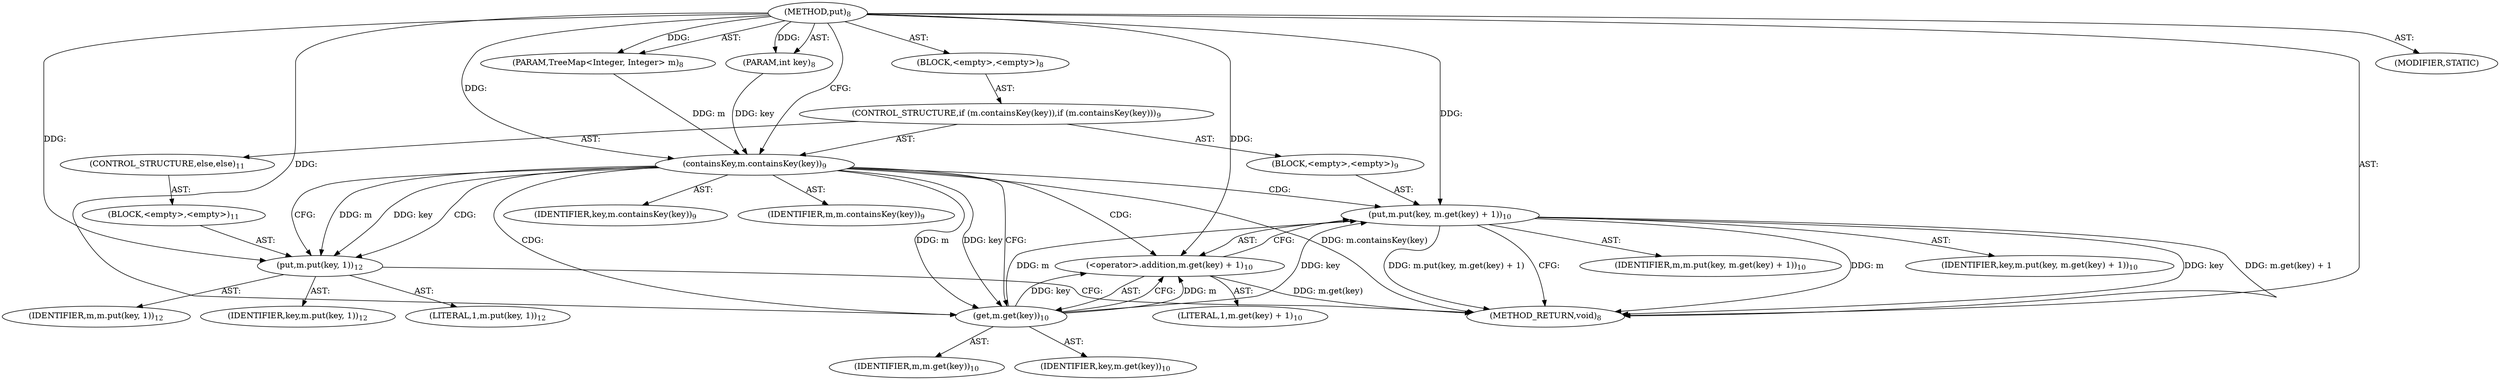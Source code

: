 digraph "put" {  
"21" [label = <(METHOD,put)<SUB>8</SUB>> ]
"22" [label = <(PARAM,TreeMap&lt;Integer, Integer&gt; m)<SUB>8</SUB>> ]
"23" [label = <(PARAM,int key)<SUB>8</SUB>> ]
"24" [label = <(BLOCK,&lt;empty&gt;,&lt;empty&gt;)<SUB>8</SUB>> ]
"25" [label = <(CONTROL_STRUCTURE,if (m.containsKey(key)),if (m.containsKey(key)))<SUB>9</SUB>> ]
"26" [label = <(containsKey,m.containsKey(key))<SUB>9</SUB>> ]
"27" [label = <(IDENTIFIER,m,m.containsKey(key))<SUB>9</SUB>> ]
"28" [label = <(IDENTIFIER,key,m.containsKey(key))<SUB>9</SUB>> ]
"29" [label = <(BLOCK,&lt;empty&gt;,&lt;empty&gt;)<SUB>9</SUB>> ]
"30" [label = <(put,m.put(key, m.get(key) + 1))<SUB>10</SUB>> ]
"31" [label = <(IDENTIFIER,m,m.put(key, m.get(key) + 1))<SUB>10</SUB>> ]
"32" [label = <(IDENTIFIER,key,m.put(key, m.get(key) + 1))<SUB>10</SUB>> ]
"33" [label = <(&lt;operator&gt;.addition,m.get(key) + 1)<SUB>10</SUB>> ]
"34" [label = <(get,m.get(key))<SUB>10</SUB>> ]
"35" [label = <(IDENTIFIER,m,m.get(key))<SUB>10</SUB>> ]
"36" [label = <(IDENTIFIER,key,m.get(key))<SUB>10</SUB>> ]
"37" [label = <(LITERAL,1,m.get(key) + 1)<SUB>10</SUB>> ]
"38" [label = <(CONTROL_STRUCTURE,else,else)<SUB>11</SUB>> ]
"39" [label = <(BLOCK,&lt;empty&gt;,&lt;empty&gt;)<SUB>11</SUB>> ]
"40" [label = <(put,m.put(key, 1))<SUB>12</SUB>> ]
"41" [label = <(IDENTIFIER,m,m.put(key, 1))<SUB>12</SUB>> ]
"42" [label = <(IDENTIFIER,key,m.put(key, 1))<SUB>12</SUB>> ]
"43" [label = <(LITERAL,1,m.put(key, 1))<SUB>12</SUB>> ]
"44" [label = <(MODIFIER,STATIC)> ]
"45" [label = <(METHOD_RETURN,void)<SUB>8</SUB>> ]
  "21" -> "22"  [ label = "AST: "] 
  "21" -> "23"  [ label = "AST: "] 
  "21" -> "24"  [ label = "AST: "] 
  "21" -> "44"  [ label = "AST: "] 
  "21" -> "45"  [ label = "AST: "] 
  "24" -> "25"  [ label = "AST: "] 
  "25" -> "26"  [ label = "AST: "] 
  "25" -> "29"  [ label = "AST: "] 
  "25" -> "38"  [ label = "AST: "] 
  "26" -> "27"  [ label = "AST: "] 
  "26" -> "28"  [ label = "AST: "] 
  "29" -> "30"  [ label = "AST: "] 
  "30" -> "31"  [ label = "AST: "] 
  "30" -> "32"  [ label = "AST: "] 
  "30" -> "33"  [ label = "AST: "] 
  "33" -> "34"  [ label = "AST: "] 
  "33" -> "37"  [ label = "AST: "] 
  "34" -> "35"  [ label = "AST: "] 
  "34" -> "36"  [ label = "AST: "] 
  "38" -> "39"  [ label = "AST: "] 
  "39" -> "40"  [ label = "AST: "] 
  "40" -> "41"  [ label = "AST: "] 
  "40" -> "42"  [ label = "AST: "] 
  "40" -> "43"  [ label = "AST: "] 
  "26" -> "34"  [ label = "CFG: "] 
  "26" -> "40"  [ label = "CFG: "] 
  "30" -> "45"  [ label = "CFG: "] 
  "33" -> "30"  [ label = "CFG: "] 
  "40" -> "45"  [ label = "CFG: "] 
  "34" -> "33"  [ label = "CFG: "] 
  "21" -> "26"  [ label = "CFG: "] 
  "26" -> "45"  [ label = "DDG: m.containsKey(key)"] 
  "30" -> "45"  [ label = "DDG: m"] 
  "30" -> "45"  [ label = "DDG: key"] 
  "33" -> "45"  [ label = "DDG: m.get(key)"] 
  "30" -> "45"  [ label = "DDG: m.get(key) + 1"] 
  "30" -> "45"  [ label = "DDG: m.put(key, m.get(key) + 1)"] 
  "21" -> "22"  [ label = "DDG: "] 
  "21" -> "23"  [ label = "DDG: "] 
  "22" -> "26"  [ label = "DDG: m"] 
  "21" -> "26"  [ label = "DDG: "] 
  "23" -> "26"  [ label = "DDG: key"] 
  "34" -> "30"  [ label = "DDG: m"] 
  "21" -> "30"  [ label = "DDG: "] 
  "34" -> "30"  [ label = "DDG: key"] 
  "34" -> "33"  [ label = "DDG: m"] 
  "34" -> "33"  [ label = "DDG: key"] 
  "21" -> "33"  [ label = "DDG: "] 
  "26" -> "40"  [ label = "DDG: m"] 
  "21" -> "40"  [ label = "DDG: "] 
  "26" -> "40"  [ label = "DDG: key"] 
  "26" -> "34"  [ label = "DDG: m"] 
  "21" -> "34"  [ label = "DDG: "] 
  "26" -> "34"  [ label = "DDG: key"] 
  "26" -> "40"  [ label = "CDG: "] 
  "26" -> "30"  [ label = "CDG: "] 
  "26" -> "34"  [ label = "CDG: "] 
  "26" -> "33"  [ label = "CDG: "] 
}
